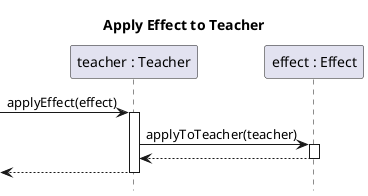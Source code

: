 @startuml teacher-apply-effect

title Apply Effect to Teacher
hide footbox
skinparam SequenceReferenceBackgroundColor white

participant "teacher : Teacher" as teacher
participant "effect : Effect" as effect

[-> teacher ++: applyEffect(effect)
	teacher -> effect ++: applyToTeacher(teacher)
	return
return

@enduml
